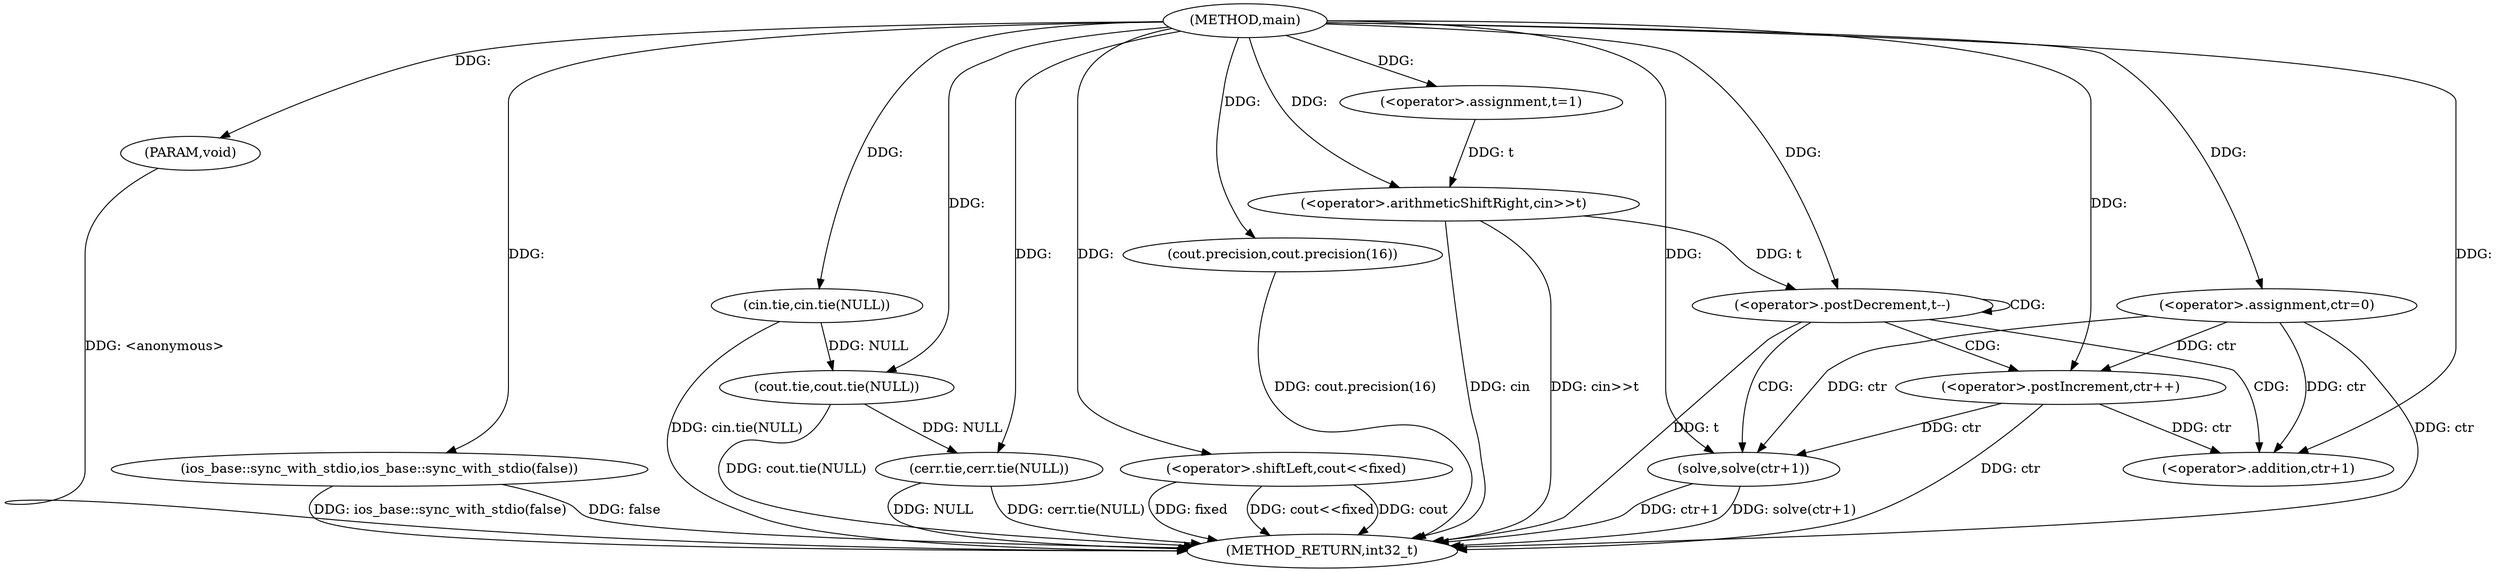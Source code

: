 digraph "main" {  
"1000233" [label = "(METHOD,main)" ]
"1000270" [label = "(METHOD_RETURN,int32_t)" ]
"1000234" [label = "(PARAM,void)" ]
"1000236" [label = "(ios_base::sync_with_stdio,ios_base::sync_with_stdio(false))" ]
"1000238" [label = "(cin.tie,cin.tie(NULL))" ]
"1000240" [label = "(cout.tie,cout.tie(NULL))" ]
"1000242" [label = "(<operator>.shiftLeft,cout<<fixed)" ]
"1000245" [label = "(cerr.tie,cerr.tie(NULL))" ]
"1000247" [label = "(cout.precision,cout.precision(16))" ]
"1000250" [label = "(<operator>.assignment,t=1)" ]
"1000254" [label = "(<operator>.assignment,ctr=0)" ]
"1000257" [label = "(<operator>.arithmeticShiftRight,cin>>t)" ]
"1000261" [label = "(<operator>.postDecrement,t--)" ]
"1000264" [label = "(solve,solve(ctr+1))" ]
"1000268" [label = "(<operator>.postIncrement,ctr++)" ]
"1000265" [label = "(<operator>.addition,ctr+1)" ]
  "1000234" -> "1000270"  [ label = "DDG: <anonymous>"] 
  "1000236" -> "1000270"  [ label = "DDG: ios_base::sync_with_stdio(false)"] 
  "1000238" -> "1000270"  [ label = "DDG: cin.tie(NULL)"] 
  "1000240" -> "1000270"  [ label = "DDG: cout.tie(NULL)"] 
  "1000242" -> "1000270"  [ label = "DDG: fixed"] 
  "1000242" -> "1000270"  [ label = "DDG: cout<<fixed"] 
  "1000245" -> "1000270"  [ label = "DDG: NULL"] 
  "1000245" -> "1000270"  [ label = "DDG: cerr.tie(NULL)"] 
  "1000247" -> "1000270"  [ label = "DDG: cout.precision(16)"] 
  "1000254" -> "1000270"  [ label = "DDG: ctr"] 
  "1000257" -> "1000270"  [ label = "DDG: cin>>t"] 
  "1000261" -> "1000270"  [ label = "DDG: t"] 
  "1000264" -> "1000270"  [ label = "DDG: ctr+1"] 
  "1000264" -> "1000270"  [ label = "DDG: solve(ctr+1)"] 
  "1000268" -> "1000270"  [ label = "DDG: ctr"] 
  "1000236" -> "1000270"  [ label = "DDG: false"] 
  "1000257" -> "1000270"  [ label = "DDG: cin"] 
  "1000242" -> "1000270"  [ label = "DDG: cout"] 
  "1000233" -> "1000234"  [ label = "DDG: "] 
  "1000233" -> "1000250"  [ label = "DDG: "] 
  "1000233" -> "1000254"  [ label = "DDG: "] 
  "1000233" -> "1000236"  [ label = "DDG: "] 
  "1000233" -> "1000238"  [ label = "DDG: "] 
  "1000238" -> "1000240"  [ label = "DDG: NULL"] 
  "1000233" -> "1000240"  [ label = "DDG: "] 
  "1000233" -> "1000242"  [ label = "DDG: "] 
  "1000240" -> "1000245"  [ label = "DDG: NULL"] 
  "1000233" -> "1000245"  [ label = "DDG: "] 
  "1000233" -> "1000247"  [ label = "DDG: "] 
  "1000233" -> "1000257"  [ label = "DDG: "] 
  "1000250" -> "1000257"  [ label = "DDG: t"] 
  "1000257" -> "1000261"  [ label = "DDG: t"] 
  "1000233" -> "1000261"  [ label = "DDG: "] 
  "1000233" -> "1000264"  [ label = "DDG: "] 
  "1000254" -> "1000264"  [ label = "DDG: ctr"] 
  "1000268" -> "1000264"  [ label = "DDG: ctr"] 
  "1000233" -> "1000268"  [ label = "DDG: "] 
  "1000254" -> "1000268"  [ label = "DDG: ctr"] 
  "1000254" -> "1000265"  [ label = "DDG: ctr"] 
  "1000268" -> "1000265"  [ label = "DDG: ctr"] 
  "1000233" -> "1000265"  [ label = "DDG: "] 
  "1000261" -> "1000261"  [ label = "CDG: "] 
  "1000261" -> "1000265"  [ label = "CDG: "] 
  "1000261" -> "1000268"  [ label = "CDG: "] 
  "1000261" -> "1000264"  [ label = "CDG: "] 
}
